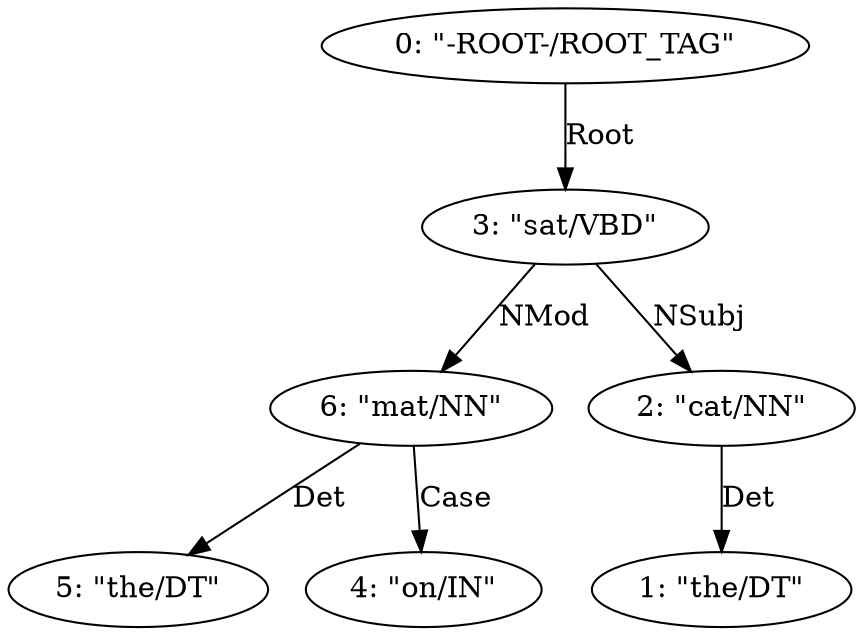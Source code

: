 digraph G {
	Node_0xc4349eeec0->Node_0xc4349eef80[ label=Root ];
	Node_0xc4349eef80->Node_0xc4349eefc0[ label=NMod ];
	Node_0xc4349eefc0->Node_0xc4349ef040[ label=Det ];
	Node_0xc4349eef80->Node_0xc4349eef00[ label=NSubj ];
	Node_0xc4349eef00->Node_0xc4349eef40[ label=Det ];
	Node_0xc4349eefc0->Node_0xc4349ef000[ label=Case ];
	Node_0xc4349eeec0 [ label="0: &#34;-ROOT-/ROOT_TAG&#34;" ];
	Node_0xc4349eef00 [ label="2: &#34;cat/NN&#34;" ];
	Node_0xc4349eef40 [ label="1: &#34;the/DT&#34;" ];
	Node_0xc4349eef80 [ label="3: &#34;sat/VBD&#34;" ];
	Node_0xc4349eefc0 [ label="6: &#34;mat/NN&#34;" ];
	Node_0xc4349ef000 [ label="4: &#34;on/IN&#34;" ];
	Node_0xc4349ef040 [ label="5: &#34;the/DT&#34;" ];

}

